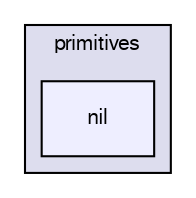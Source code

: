 digraph "src/OpenFOAM/primitives/nil" {
  bgcolor=transparent;
  compound=true
  node [ fontsize="10", fontname="FreeSans"];
  edge [ labelfontsize="10", labelfontname="FreeSans"];
  subgraph clusterdir_3e50f45338116b169052b428016851aa {
    graph [ bgcolor="#ddddee", pencolor="black", label="primitives" fontname="FreeSans", fontsize="10", URL="dir_3e50f45338116b169052b428016851aa.html"]
  dir_98f989b678dbf5309ce2e017b28f8821 [shape=box, label="nil", style="filled", fillcolor="#eeeeff", pencolor="black", URL="dir_98f989b678dbf5309ce2e017b28f8821.html"];
  }
}
